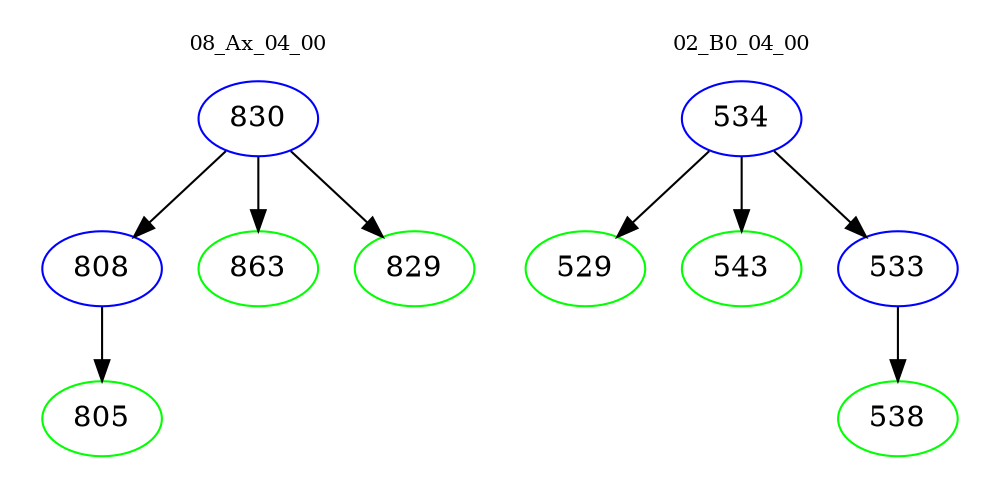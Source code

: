 digraph{
subgraph cluster_0 {
color = white
label = "08_Ax_04_00";
fontsize=10;
T0_830 [label="830", color="blue"]
T0_830 -> T0_808 [color="black"]
T0_808 [label="808", color="blue"]
T0_808 -> T0_805 [color="black"]
T0_805 [label="805", color="green"]
T0_830 -> T0_863 [color="black"]
T0_863 [label="863", color="green"]
T0_830 -> T0_829 [color="black"]
T0_829 [label="829", color="green"]
}
subgraph cluster_1 {
color = white
label = "02_B0_04_00";
fontsize=10;
T1_534 [label="534", color="blue"]
T1_534 -> T1_529 [color="black"]
T1_529 [label="529", color="green"]
T1_534 -> T1_543 [color="black"]
T1_543 [label="543", color="green"]
T1_534 -> T1_533 [color="black"]
T1_533 [label="533", color="blue"]
T1_533 -> T1_538 [color="black"]
T1_538 [label="538", color="green"]
}
}

